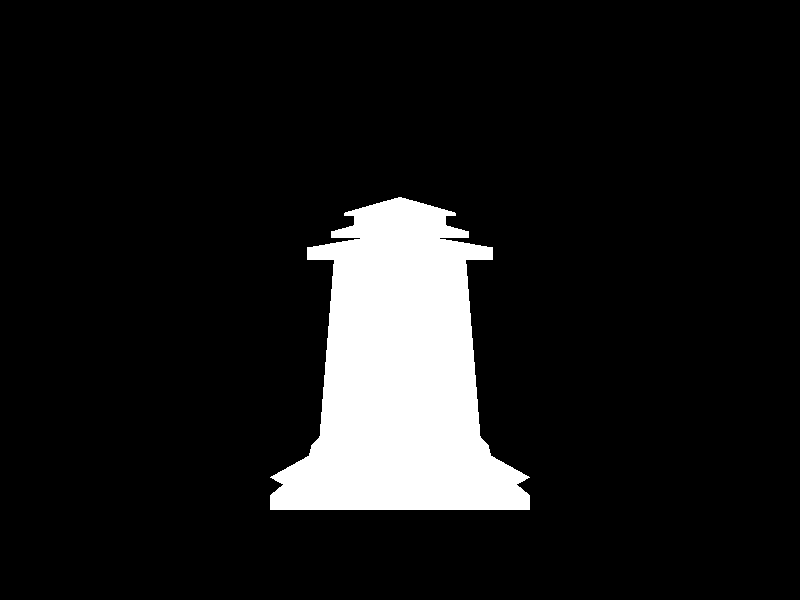 #macro Korper(r0, r1, r2, r3, h0, h1, h2, hatNacken)
    //r0 ... Podest Radius (ACHTUNG, Breite aus der Angabe / 2.0 )
    //r1 ... Bauch Radius
    //r2 ... Torso Radius
    //r3 ... Nacken Radius (ignoriert wenn hatNacken == false)
    //h0 ... Podest Hoehe
    //h1 ... Koerper Hoehe
    //h2 ... Nacken Hoehe (ignoriert wenn hatNacken == false)
    //hatNacken ... true fuer den Laeufer, die Dame und fuer den Koenig
    //TODO Der Koerper ist am besten mit einem lathe Objekt zu modellieren (Beispiel weiter unten), es ist aber auch moeglich ihn mit mehreren cone Objekten darzustellen.
    //     Die Hoehe soll eine uniforme Skalierung des ganzen Koerpers erzwingen.
    //     Eine #if(hatNacken) Abfrage soll unterscheiden, ob die Figur auch einen Nacken hat (Laeufer, Dame, Koenig).

    lathe
    {
        #if (hatNacken)
                linear_spline 20
        #else
                linear_spline 9  
        #end
 
        //Torso
        <0, 0>
        <r0, 0>
        <r0, h0 * 0.20>
        <r0 * 0.90, h0 * 0.35>
        <r0, h0 * 0.45>
        <r0 * 0.70, h0 * 0.75>
        <r0 * 0.68, h0 * 0.90>
      
        //Koerper
        <r1, h0>
        <r2, h0 + h1>
        
        //Wenn hatNacken Falsch ist, ist das lathe Objekt nicht zu schliessen. D.h. Es ist am Ende kein Punkt [0, x] notwendig.

        #if (hatNacken)         
            // Nacken
            <r3, h0 + h1>
            <r3, h0 + h1 + h2 * 0.2>
            <r3 * 0.40, h0 + h1 + h2 * 0.35>
            <r3 * 0.75, h0 + h1 + h2 * 0.35>
            <r3 * 0.75, h0 + h1 + h2 * 0.45>
            <r3 * 0.50, h0 + h1 + h2 * 0.55>
            <r3 * 0.50, h0 + h1 + h2 * 0.65>
            <r3 * 0.50, h0 + h1 + h2 * 0.70>
            <r3 * 0.60, h0 + h1 + h2 * 0.70>
            <r3 * 0.60, h0 + h1 + h2 * 0.75>
            <0, h0 + h1 + h2> 
        #end
    }
#end

////////////////////////////////////////////////////////////////////////////////////////
//Vorschau des Koerpers fuer alle Figuren. Deaktiviert wenn aus chessboard.pov aufgerufen.
////////////////////////////////////////////////////////////////////////////////////////
#ifndef (SCHACHBRETT)
    #ifndef (FIGUR)
        #include "colors.inc"
        camera
        {
            orthographic
            location <0, 0.7, -2.0>
            look_at <0, 0.7, 0>
        }

        light_source { <10, 30, -20> color White }
        light_source { <0, 0.2, -5> color Gray50 }
        light_source { <-30, 0, -10> color Gray20 }

        //WICHTIG:
        //         So wird das Makro fuer den Laeufer mit den richtigen Massen aufgerufen.
        //         Das Pigment soll fuer Aufrufe innerhalb von Figuren nicht spezifiziert sein.
        object { Korper(0.433, 0.268, 0.22, 0.308, 0.242, 0.591, 0.211, true) pigment {color White}}
    #end
#end
